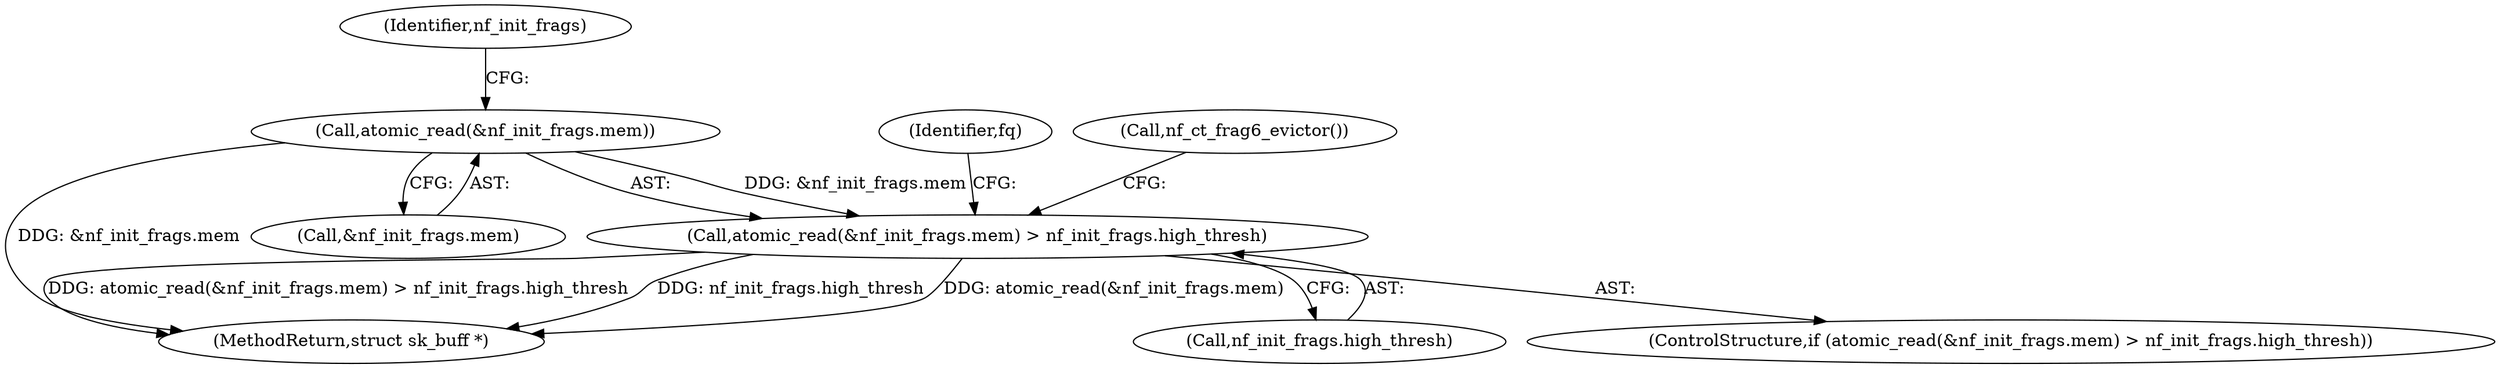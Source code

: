 digraph "0_linux_9e2dcf72023d1447f09c47d77c99b0c49659e5ce@API" {
"1000194" [label="(Call,atomic_read(&nf_init_frags.mem) > nf_init_frags.high_thresh)"];
"1000195" [label="(Call,atomic_read(&nf_init_frags.mem))"];
"1000195" [label="(Call,atomic_read(&nf_init_frags.mem))"];
"1000193" [label="(ControlStructure,if (atomic_read(&nf_init_frags.mem) > nf_init_frags.high_thresh))"];
"1000305" [label="(MethodReturn,struct sk_buff *)"];
"1000200" [label="(Call,nf_init_frags.high_thresh)"];
"1000196" [label="(Call,&nf_init_frags.mem)"];
"1000201" [label="(Identifier,nf_init_frags)"];
"1000194" [label="(Call,atomic_read(&nf_init_frags.mem) > nf_init_frags.high_thresh)"];
"1000205" [label="(Identifier,fq)"];
"1000203" [label="(Call,nf_ct_frag6_evictor())"];
"1000194" -> "1000193"  [label="AST: "];
"1000194" -> "1000200"  [label="CFG: "];
"1000195" -> "1000194"  [label="AST: "];
"1000200" -> "1000194"  [label="AST: "];
"1000203" -> "1000194"  [label="CFG: "];
"1000205" -> "1000194"  [label="CFG: "];
"1000194" -> "1000305"  [label="DDG: atomic_read(&nf_init_frags.mem) > nf_init_frags.high_thresh"];
"1000194" -> "1000305"  [label="DDG: nf_init_frags.high_thresh"];
"1000194" -> "1000305"  [label="DDG: atomic_read(&nf_init_frags.mem)"];
"1000195" -> "1000194"  [label="DDG: &nf_init_frags.mem"];
"1000195" -> "1000196"  [label="CFG: "];
"1000196" -> "1000195"  [label="AST: "];
"1000201" -> "1000195"  [label="CFG: "];
"1000195" -> "1000305"  [label="DDG: &nf_init_frags.mem"];
}
